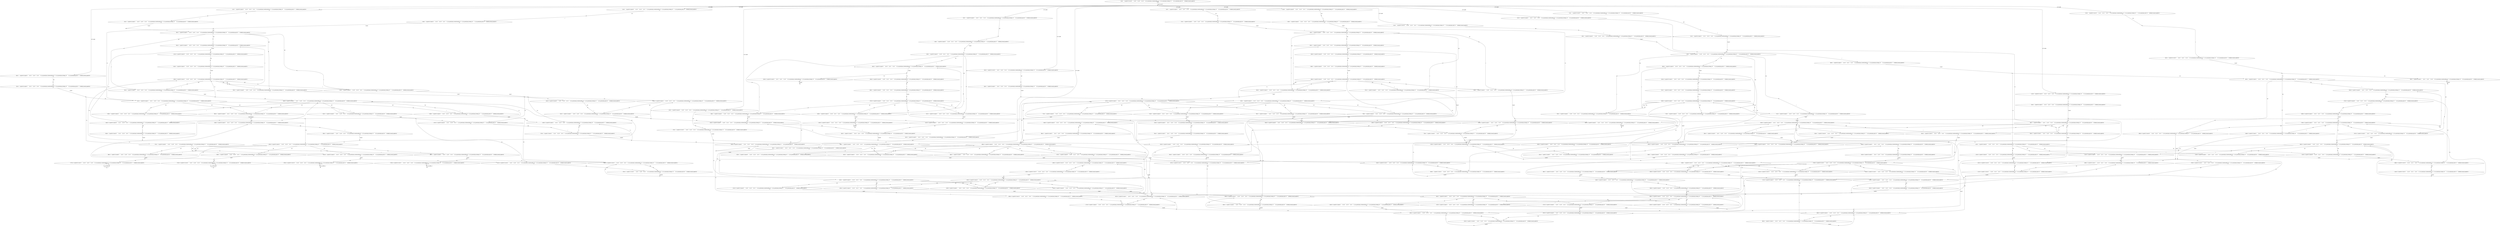 digraph model {
	0 [ label = "0[c=0	& pick=0	& mem=0	& x=0	& y=0	& o=0	& _loc_prism2jani_countermodule_=0	& _loc_prism2jani_strategy_=0	& _loc_prism2jani_grid_=0	& default_reward_model=0]
: {init}" ];
	1 [ label = "1[c=0	& pick=0	& mem=0	& x=0	& y=0	& o=1	& _loc_prism2jani_countermodule_=0	& _loc_prism2jani_strategy_=0	& _loc_prism2jani_grid_=0	& default_reward_model=0]
: {}" ];
	2 [ label = "2[c=0	& pick=0	& mem=0	& x=0	& y=1	& o=1	& _loc_prism2jani_countermodule_=0	& _loc_prism2jani_strategy_=0	& _loc_prism2jani_grid_=0	& default_reward_model=0]
: {}" ];
	3 [ label = "3[c=0	& pick=0	& mem=0	& x=0	& y=2	& o=1	& _loc_prism2jani_countermodule_=0	& _loc_prism2jani_strategy_=0	& _loc_prism2jani_grid_=0	& default_reward_model=0]
: {}" ];
	4 [ label = "4[c=0	& pick=0	& mem=0	& x=0	& y=3	& o=1	& _loc_prism2jani_countermodule_=0	& _loc_prism2jani_strategy_=0	& _loc_prism2jani_grid_=0	& default_reward_model=0]
: {}" ];
	5 [ label = "5[c=0	& pick=0	& mem=0	& x=1	& y=0	& o=1	& _loc_prism2jani_countermodule_=0	& _loc_prism2jani_strategy_=0	& _loc_prism2jani_grid_=0	& default_reward_model=0]
: {}" ];
	6 [ label = "6[c=0	& pick=0	& mem=0	& x=1	& y=2	& o=1	& _loc_prism2jani_countermodule_=0	& _loc_prism2jani_strategy_=0	& _loc_prism2jani_grid_=0	& default_reward_model=0]
: {}" ];
	7 [ label = "7[c=0	& pick=0	& mem=0	& x=1	& y=3	& o=1	& _loc_prism2jani_countermodule_=0	& _loc_prism2jani_strategy_=0	& _loc_prism2jani_grid_=0	& default_reward_model=0]
: {}" ];
	8 [ label = "8[c=0	& pick=0	& mem=0	& x=2	& y=0	& o=1	& _loc_prism2jani_countermodule_=0	& _loc_prism2jani_strategy_=0	& _loc_prism2jani_grid_=0	& default_reward_model=0]
: {}" ];
	9 [ label = "9[c=0	& pick=0	& mem=0	& x=2	& y=1	& o=1	& _loc_prism2jani_countermodule_=0	& _loc_prism2jani_strategy_=0	& _loc_prism2jani_grid_=0	& default_reward_model=0]
: {}" ];
	10 [ label = "10[c=0	& pick=0	& mem=0	& x=2	& y=2	& o=1	& _loc_prism2jani_countermodule_=0	& _loc_prism2jani_strategy_=0	& _loc_prism2jani_grid_=0	& default_reward_model=0]
: {}" ];
	11 [ label = "11[c=0	& pick=0	& mem=0	& x=2	& y=3	& o=1	& _loc_prism2jani_countermodule_=0	& _loc_prism2jani_strategy_=0	& _loc_prism2jani_grid_=0	& default_reward_model=0]
: {}" ];
	12 [ label = "12[c=0	& pick=0	& mem=0	& x=3	& y=1	& o=1	& _loc_prism2jani_countermodule_=0	& _loc_prism2jani_strategy_=0	& _loc_prism2jani_grid_=0	& default_reward_model=0]
: {}" ];
	13 [ label = "13[c=0	& pick=0	& mem=0	& x=3	& y=2	& o=1	& _loc_prism2jani_countermodule_=0	& _loc_prism2jani_strategy_=0	& _loc_prism2jani_grid_=0	& default_reward_model=0]
: {}" ];
	14 [ label = "14[c=0	& pick=0	& mem=0	& x=3	& y=3	& o=1	& _loc_prism2jani_countermodule_=0	& _loc_prism2jani_strategy_=0	& _loc_prism2jani_grid_=0	& default_reward_model=0]
: {}" ];
	15 [ label = "15[c=1	& pick=4	& mem=2	& x=0	& y=0	& o=1	& _loc_prism2jani_countermodule_=0	& _loc_prism2jani_strategy_=0	& _loc_prism2jani_grid_=0	& default_reward_model=0]
: {}" ];
	16 [ label = "16[c=1	& pick=4	& mem=2	& x=0	& y=1	& o=1	& _loc_prism2jani_countermodule_=0	& _loc_prism2jani_strategy_=0	& _loc_prism2jani_grid_=0	& default_reward_model=0]
: {}" ];
	17 [ label = "17[c=1	& pick=4	& mem=2	& x=0	& y=2	& o=1	& _loc_prism2jani_countermodule_=0	& _loc_prism2jani_strategy_=0	& _loc_prism2jani_grid_=0	& default_reward_model=0]
: {}" ];
	18 [ label = "18[c=1	& pick=4	& mem=2	& x=0	& y=3	& o=1	& _loc_prism2jani_countermodule_=0	& _loc_prism2jani_strategy_=0	& _loc_prism2jani_grid_=0	& default_reward_model=0]
: {}" ];
	19 [ label = "19[c=1	& pick=4	& mem=2	& x=1	& y=0	& o=1	& _loc_prism2jani_countermodule_=0	& _loc_prism2jani_strategy_=0	& _loc_prism2jani_grid_=0	& default_reward_model=0]
: {}" ];
	20 [ label = "20[c=1	& pick=4	& mem=2	& x=1	& y=2	& o=1	& _loc_prism2jani_countermodule_=0	& _loc_prism2jani_strategy_=0	& _loc_prism2jani_grid_=0	& default_reward_model=0]
: {}" ];
	21 [ label = "21[c=1	& pick=4	& mem=2	& x=1	& y=3	& o=1	& _loc_prism2jani_countermodule_=0	& _loc_prism2jani_strategy_=0	& _loc_prism2jani_grid_=0	& default_reward_model=0]
: {}" ];
	22 [ label = "22[c=1	& pick=4	& mem=2	& x=2	& y=0	& o=1	& _loc_prism2jani_countermodule_=0	& _loc_prism2jani_strategy_=0	& _loc_prism2jani_grid_=0	& default_reward_model=0]
: {}" ];
	23 [ label = "23[c=1	& pick=4	& mem=2	& x=2	& y=1	& o=1	& _loc_prism2jani_countermodule_=0	& _loc_prism2jani_strategy_=0	& _loc_prism2jani_grid_=0	& default_reward_model=0]
: {}" ];
	24 [ label = "24[c=1	& pick=4	& mem=2	& x=2	& y=2	& o=1	& _loc_prism2jani_countermodule_=0	& _loc_prism2jani_strategy_=0	& _loc_prism2jani_grid_=0	& default_reward_model=0]
: {}" ];
	25 [ label = "25[c=1	& pick=4	& mem=2	& x=2	& y=3	& o=1	& _loc_prism2jani_countermodule_=0	& _loc_prism2jani_strategy_=0	& _loc_prism2jani_grid_=0	& default_reward_model=0]
: {}" ];
	26 [ label = "26[c=1	& pick=4	& mem=2	& x=3	& y=1	& o=1	& _loc_prism2jani_countermodule_=0	& _loc_prism2jani_strategy_=0	& _loc_prism2jani_grid_=0	& default_reward_model=0]
: {}" ];
	27 [ label = "27[c=1	& pick=4	& mem=2	& x=3	& y=2	& o=1	& _loc_prism2jani_countermodule_=0	& _loc_prism2jani_strategy_=0	& _loc_prism2jani_grid_=0	& default_reward_model=0]
: {}" ];
	28 [ label = "28[c=1	& pick=4	& mem=2	& x=3	& y=3	& o=1	& _loc_prism2jani_countermodule_=0	& _loc_prism2jani_strategy_=0	& _loc_prism2jani_grid_=0	& default_reward_model=0]
: {}" ];
	29 [ label = "29[c=1	& pick=0	& mem=2	& x=0	& y=1	& o=1	& _loc_prism2jani_countermodule_=0	& _loc_prism2jani_strategy_=0	& _loc_prism2jani_grid_=0	& default_reward_model=0]
: {}" ];
	30 [ label = "30[c=1	& pick=0	& mem=2	& x=0	& y=0	& o=1	& _loc_prism2jani_countermodule_=0	& _loc_prism2jani_strategy_=0	& _loc_prism2jani_grid_=0	& default_reward_model=0]
: {}" ];
	31 [ label = "31[c=1	& pick=0	& mem=2	& x=1	& y=0	& o=1	& _loc_prism2jani_countermodule_=0	& _loc_prism2jani_strategy_=0	& _loc_prism2jani_grid_=0	& default_reward_model=0]
: {}" ];
	32 [ label = "32[c=1	& pick=0	& mem=2	& x=0	& y=2	& o=1	& _loc_prism2jani_countermodule_=0	& _loc_prism2jani_strategy_=0	& _loc_prism2jani_grid_=0	& default_reward_model=0]
: {}" ];
	33 [ label = "33[c=1	& pick=0	& mem=2	& x=1	& y=1	& o=3	& _loc_prism2jani_countermodule_=0	& _loc_prism2jani_strategy_=0	& _loc_prism2jani_grid_=0	& default_reward_model=0]
: {}" ];
	34 [ label = "34[c=1	& pick=0	& mem=2	& x=0	& y=3	& o=1	& _loc_prism2jani_countermodule_=0	& _loc_prism2jani_strategy_=0	& _loc_prism2jani_grid_=0	& default_reward_model=0]
: {}" ];
	35 [ label = "35[c=1	& pick=0	& mem=2	& x=1	& y=2	& o=1	& _loc_prism2jani_countermodule_=0	& _loc_prism2jani_strategy_=0	& _loc_prism2jani_grid_=0	& default_reward_model=0]
: {}" ];
	36 [ label = "36[c=1	& pick=0	& mem=2	& x=1	& y=3	& o=1	& _loc_prism2jani_countermodule_=0	& _loc_prism2jani_strategy_=0	& _loc_prism2jani_grid_=0	& default_reward_model=0]
: {}" ];
	37 [ label = "37[c=1	& pick=0	& mem=2	& x=2	& y=0	& o=1	& _loc_prism2jani_countermodule_=0	& _loc_prism2jani_strategy_=0	& _loc_prism2jani_grid_=0	& default_reward_model=0]
: {}" ];
	38 [ label = "38[c=1	& pick=0	& mem=2	& x=2	& y=2	& o=1	& _loc_prism2jani_countermodule_=0	& _loc_prism2jani_strategy_=0	& _loc_prism2jani_grid_=0	& default_reward_model=0]
: {}" ];
	39 [ label = "39[c=1	& pick=0	& mem=2	& x=2	& y=3	& o=1	& _loc_prism2jani_countermodule_=0	& _loc_prism2jani_strategy_=0	& _loc_prism2jani_grid_=0	& default_reward_model=0]
: {}" ];
	40 [ label = "40[c=1	& pick=0	& mem=2	& x=2	& y=1	& o=1	& _loc_prism2jani_countermodule_=0	& _loc_prism2jani_strategy_=0	& _loc_prism2jani_grid_=0	& default_reward_model=0]
: {}" ];
	41 [ label = "41[c=1	& pick=0	& mem=2	& x=3	& y=1	& o=1	& _loc_prism2jani_countermodule_=0	& _loc_prism2jani_strategy_=0	& _loc_prism2jani_grid_=0	& default_reward_model=0]
: {}" ];
	42 [ label = "42[c=1	& pick=0	& mem=2	& x=3	& y=2	& o=1	& _loc_prism2jani_countermodule_=0	& _loc_prism2jani_strategy_=0	& _loc_prism2jani_grid_=0	& default_reward_model=0]
: {}" ];
	43 [ label = "43[c=1	& pick=0	& mem=2	& x=3	& y=3	& o=1	& _loc_prism2jani_countermodule_=0	& _loc_prism2jani_strategy_=0	& _loc_prism2jani_grid_=0	& default_reward_model=0]
: {}" ];
	44 [ label = "44[c=2	& pick=2	& mem=0	& x=0	& y=1	& o=1	& _loc_prism2jani_countermodule_=0	& _loc_prism2jani_strategy_=0	& _loc_prism2jani_grid_=0	& default_reward_model=0]
: {}" ];
	45 [ label = "45[c=2	& pick=1	& mem=1	& x=0	& y=1	& o=1	& _loc_prism2jani_countermodule_=0	& _loc_prism2jani_strategy_=0	& _loc_prism2jani_grid_=0	& default_reward_model=0]
: {}" ];
	46 [ label = "46[c=2	& pick=2	& mem=1	& x=0	& y=1	& o=1	& _loc_prism2jani_countermodule_=0	& _loc_prism2jani_strategy_=0	& _loc_prism2jani_grid_=0	& default_reward_model=0]
: {}" ];
	47 [ label = "47[c=2	& pick=2	& mem=2	& x=0	& y=1	& o=1	& _loc_prism2jani_countermodule_=0	& _loc_prism2jani_strategy_=0	& _loc_prism2jani_grid_=0	& default_reward_model=0]
: {}" ];
	48 [ label = "48[c=2	& pick=4	& mem=2	& x=0	& y=1	& o=1	& _loc_prism2jani_countermodule_=0	& _loc_prism2jani_strategy_=0	& _loc_prism2jani_grid_=0	& default_reward_model=0]
: {}" ];
	49 [ label = "49[c=2	& pick=2	& mem=3	& x=0	& y=1	& o=1	& _loc_prism2jani_countermodule_=0	& _loc_prism2jani_strategy_=0	& _loc_prism2jani_grid_=0	& default_reward_model=0]
: {}" ];
	50 [ label = "50[c=2	& pick=2	& mem=0	& x=0	& y=0	& o=1	& _loc_prism2jani_countermodule_=0	& _loc_prism2jani_strategy_=0	& _loc_prism2jani_grid_=0	& default_reward_model=0]
: {}" ];
	51 [ label = "51[c=2	& pick=1	& mem=1	& x=0	& y=0	& o=1	& _loc_prism2jani_countermodule_=0	& _loc_prism2jani_strategy_=0	& _loc_prism2jani_grid_=0	& default_reward_model=0]
: {}" ];
	52 [ label = "52[c=2	& pick=2	& mem=1	& x=0	& y=0	& o=1	& _loc_prism2jani_countermodule_=0	& _loc_prism2jani_strategy_=0	& _loc_prism2jani_grid_=0	& default_reward_model=0]
: {}" ];
	53 [ label = "53[c=2	& pick=2	& mem=2	& x=0	& y=0	& o=1	& _loc_prism2jani_countermodule_=0	& _loc_prism2jani_strategy_=0	& _loc_prism2jani_grid_=0	& default_reward_model=0]
: {}" ];
	54 [ label = "54[c=2	& pick=4	& mem=2	& x=0	& y=0	& o=1	& _loc_prism2jani_countermodule_=0	& _loc_prism2jani_strategy_=0	& _loc_prism2jani_grid_=0	& default_reward_model=0]
: {}" ];
	55 [ label = "55[c=2	& pick=2	& mem=3	& x=0	& y=0	& o=1	& _loc_prism2jani_countermodule_=0	& _loc_prism2jani_strategy_=0	& _loc_prism2jani_grid_=0	& default_reward_model=0]
: {}" ];
	56 [ label = "56[c=2	& pick=2	& mem=0	& x=1	& y=0	& o=1	& _loc_prism2jani_countermodule_=0	& _loc_prism2jani_strategy_=0	& _loc_prism2jani_grid_=0	& default_reward_model=0]
: {}" ];
	57 [ label = "57[c=2	& pick=1	& mem=1	& x=1	& y=0	& o=1	& _loc_prism2jani_countermodule_=0	& _loc_prism2jani_strategy_=0	& _loc_prism2jani_grid_=0	& default_reward_model=0]
: {}" ];
	58 [ label = "58[c=2	& pick=2	& mem=1	& x=1	& y=0	& o=1	& _loc_prism2jani_countermodule_=0	& _loc_prism2jani_strategy_=0	& _loc_prism2jani_grid_=0	& default_reward_model=0]
: {}" ];
	59 [ label = "59[c=2	& pick=2	& mem=2	& x=1	& y=0	& o=1	& _loc_prism2jani_countermodule_=0	& _loc_prism2jani_strategy_=0	& _loc_prism2jani_grid_=0	& default_reward_model=0]
: {}" ];
	60 [ label = "60[c=2	& pick=4	& mem=2	& x=1	& y=0	& o=1	& _loc_prism2jani_countermodule_=0	& _loc_prism2jani_strategy_=0	& _loc_prism2jani_grid_=0	& default_reward_model=0]
: {}" ];
	61 [ label = "61[c=2	& pick=2	& mem=3	& x=1	& y=0	& o=1	& _loc_prism2jani_countermodule_=0	& _loc_prism2jani_strategy_=0	& _loc_prism2jani_grid_=0	& default_reward_model=0]
: {}" ];
	62 [ label = "62[c=2	& pick=2	& mem=0	& x=0	& y=2	& o=1	& _loc_prism2jani_countermodule_=0	& _loc_prism2jani_strategy_=0	& _loc_prism2jani_grid_=0	& default_reward_model=0]
: {}" ];
	63 [ label = "63[c=2	& pick=1	& mem=1	& x=0	& y=2	& o=1	& _loc_prism2jani_countermodule_=0	& _loc_prism2jani_strategy_=0	& _loc_prism2jani_grid_=0	& default_reward_model=0]
: {}" ];
	64 [ label = "64[c=2	& pick=2	& mem=1	& x=0	& y=2	& o=1	& _loc_prism2jani_countermodule_=0	& _loc_prism2jani_strategy_=0	& _loc_prism2jani_grid_=0	& default_reward_model=0]
: {}" ];
	65 [ label = "65[c=2	& pick=2	& mem=2	& x=0	& y=2	& o=1	& _loc_prism2jani_countermodule_=0	& _loc_prism2jani_strategy_=0	& _loc_prism2jani_grid_=0	& default_reward_model=0]
: {}" ];
	66 [ label = "66[c=2	& pick=4	& mem=2	& x=0	& y=2	& o=1	& _loc_prism2jani_countermodule_=0	& _loc_prism2jani_strategy_=0	& _loc_prism2jani_grid_=0	& default_reward_model=0]
: {}" ];
	67 [ label = "67[c=2	& pick=2	& mem=3	& x=0	& y=2	& o=1	& _loc_prism2jani_countermodule_=0	& _loc_prism2jani_strategy_=0	& _loc_prism2jani_grid_=0	& default_reward_model=0]
: {}" ];
	68 [ label = "68[c=2	& pick=2	& mem=0	& x=0	& y=3	& o=1	& _loc_prism2jani_countermodule_=0	& _loc_prism2jani_strategy_=0	& _loc_prism2jani_grid_=0	& default_reward_model=0]
: {}" ];
	69 [ label = "69[c=2	& pick=1	& mem=1	& x=0	& y=3	& o=1	& _loc_prism2jani_countermodule_=0	& _loc_prism2jani_strategy_=0	& _loc_prism2jani_grid_=0	& default_reward_model=0]
: {}" ];
	70 [ label = "70[c=2	& pick=2	& mem=1	& x=0	& y=3	& o=1	& _loc_prism2jani_countermodule_=0	& _loc_prism2jani_strategy_=0	& _loc_prism2jani_grid_=0	& default_reward_model=0]
: {}" ];
	71 [ label = "71[c=2	& pick=2	& mem=2	& x=0	& y=3	& o=1	& _loc_prism2jani_countermodule_=0	& _loc_prism2jani_strategy_=0	& _loc_prism2jani_grid_=0	& default_reward_model=0]
: {}" ];
	72 [ label = "72[c=2	& pick=4	& mem=2	& x=0	& y=3	& o=1	& _loc_prism2jani_countermodule_=0	& _loc_prism2jani_strategy_=0	& _loc_prism2jani_grid_=0	& default_reward_model=0]
: {}" ];
	73 [ label = "73[c=2	& pick=2	& mem=3	& x=0	& y=3	& o=1	& _loc_prism2jani_countermodule_=0	& _loc_prism2jani_strategy_=0	& _loc_prism2jani_grid_=0	& default_reward_model=0]
: {}" ];
	74 [ label = "74[c=2	& pick=2	& mem=0	& x=1	& y=2	& o=1	& _loc_prism2jani_countermodule_=0	& _loc_prism2jani_strategy_=0	& _loc_prism2jani_grid_=0	& default_reward_model=0]
: {}" ];
	75 [ label = "75[c=2	& pick=1	& mem=1	& x=1	& y=2	& o=1	& _loc_prism2jani_countermodule_=0	& _loc_prism2jani_strategy_=0	& _loc_prism2jani_grid_=0	& default_reward_model=0]
: {}" ];
	76 [ label = "76[c=2	& pick=2	& mem=1	& x=1	& y=2	& o=1	& _loc_prism2jani_countermodule_=0	& _loc_prism2jani_strategy_=0	& _loc_prism2jani_grid_=0	& default_reward_model=0]
: {}" ];
	77 [ label = "77[c=2	& pick=2	& mem=2	& x=1	& y=2	& o=1	& _loc_prism2jani_countermodule_=0	& _loc_prism2jani_strategy_=0	& _loc_prism2jani_grid_=0	& default_reward_model=0]
: {}" ];
	78 [ label = "78[c=2	& pick=4	& mem=2	& x=1	& y=2	& o=1	& _loc_prism2jani_countermodule_=0	& _loc_prism2jani_strategy_=0	& _loc_prism2jani_grid_=0	& default_reward_model=0]
: {}" ];
	79 [ label = "79[c=2	& pick=2	& mem=3	& x=1	& y=2	& o=1	& _loc_prism2jani_countermodule_=0	& _loc_prism2jani_strategy_=0	& _loc_prism2jani_grid_=0	& default_reward_model=0]
: {}" ];
	80 [ label = "80[c=2	& pick=2	& mem=0	& x=1	& y=3	& o=1	& _loc_prism2jani_countermodule_=0	& _loc_prism2jani_strategy_=0	& _loc_prism2jani_grid_=0	& default_reward_model=0]
: {}" ];
	81 [ label = "81[c=2	& pick=1	& mem=1	& x=1	& y=3	& o=1	& _loc_prism2jani_countermodule_=0	& _loc_prism2jani_strategy_=0	& _loc_prism2jani_grid_=0	& default_reward_model=0]
: {}" ];
	82 [ label = "82[c=2	& pick=2	& mem=1	& x=1	& y=3	& o=1	& _loc_prism2jani_countermodule_=0	& _loc_prism2jani_strategy_=0	& _loc_prism2jani_grid_=0	& default_reward_model=0]
: {}" ];
	83 [ label = "83[c=2	& pick=2	& mem=2	& x=1	& y=3	& o=1	& _loc_prism2jani_countermodule_=0	& _loc_prism2jani_strategy_=0	& _loc_prism2jani_grid_=0	& default_reward_model=0]
: {}" ];
	84 [ label = "84[c=2	& pick=4	& mem=2	& x=1	& y=3	& o=1	& _loc_prism2jani_countermodule_=0	& _loc_prism2jani_strategy_=0	& _loc_prism2jani_grid_=0	& default_reward_model=0]
: {}" ];
	85 [ label = "85[c=2	& pick=2	& mem=3	& x=1	& y=3	& o=1	& _loc_prism2jani_countermodule_=0	& _loc_prism2jani_strategy_=0	& _loc_prism2jani_grid_=0	& default_reward_model=0]
: {}" ];
	86 [ label = "86[c=2	& pick=2	& mem=0	& x=2	& y=0	& o=1	& _loc_prism2jani_countermodule_=0	& _loc_prism2jani_strategy_=0	& _loc_prism2jani_grid_=0	& default_reward_model=0]
: {}" ];
	87 [ label = "87[c=2	& pick=1	& mem=1	& x=2	& y=0	& o=1	& _loc_prism2jani_countermodule_=0	& _loc_prism2jani_strategy_=0	& _loc_prism2jani_grid_=0	& default_reward_model=0]
: {}" ];
	88 [ label = "88[c=2	& pick=2	& mem=1	& x=2	& y=0	& o=1	& _loc_prism2jani_countermodule_=0	& _loc_prism2jani_strategy_=0	& _loc_prism2jani_grid_=0	& default_reward_model=0]
: {}" ];
	89 [ label = "89[c=2	& pick=2	& mem=2	& x=2	& y=0	& o=1	& _loc_prism2jani_countermodule_=0	& _loc_prism2jani_strategy_=0	& _loc_prism2jani_grid_=0	& default_reward_model=0]
: {}" ];
	90 [ label = "90[c=2	& pick=4	& mem=2	& x=2	& y=0	& o=1	& _loc_prism2jani_countermodule_=0	& _loc_prism2jani_strategy_=0	& _loc_prism2jani_grid_=0	& default_reward_model=0]
: {}" ];
	91 [ label = "91[c=2	& pick=2	& mem=3	& x=2	& y=0	& o=1	& _loc_prism2jani_countermodule_=0	& _loc_prism2jani_strategy_=0	& _loc_prism2jani_grid_=0	& default_reward_model=0]
: {}" ];
	92 [ label = "92[c=2	& pick=2	& mem=0	& x=2	& y=2	& o=1	& _loc_prism2jani_countermodule_=0	& _loc_prism2jani_strategy_=0	& _loc_prism2jani_grid_=0	& default_reward_model=0]
: {}" ];
	93 [ label = "93[c=2	& pick=1	& mem=1	& x=2	& y=2	& o=1	& _loc_prism2jani_countermodule_=0	& _loc_prism2jani_strategy_=0	& _loc_prism2jani_grid_=0	& default_reward_model=0]
: {}" ];
	94 [ label = "94[c=2	& pick=2	& mem=1	& x=2	& y=2	& o=1	& _loc_prism2jani_countermodule_=0	& _loc_prism2jani_strategy_=0	& _loc_prism2jani_grid_=0	& default_reward_model=0]
: {}" ];
	95 [ label = "95[c=2	& pick=2	& mem=2	& x=2	& y=2	& o=1	& _loc_prism2jani_countermodule_=0	& _loc_prism2jani_strategy_=0	& _loc_prism2jani_grid_=0	& default_reward_model=0]
: {}" ];
	96 [ label = "96[c=2	& pick=4	& mem=2	& x=2	& y=2	& o=1	& _loc_prism2jani_countermodule_=0	& _loc_prism2jani_strategy_=0	& _loc_prism2jani_grid_=0	& default_reward_model=0]
: {}" ];
	97 [ label = "97[c=2	& pick=2	& mem=3	& x=2	& y=2	& o=1	& _loc_prism2jani_countermodule_=0	& _loc_prism2jani_strategy_=0	& _loc_prism2jani_grid_=0	& default_reward_model=0]
: {}" ];
	98 [ label = "98[c=2	& pick=2	& mem=0	& x=2	& y=3	& o=1	& _loc_prism2jani_countermodule_=0	& _loc_prism2jani_strategy_=0	& _loc_prism2jani_grid_=0	& default_reward_model=0]
: {}" ];
	99 [ label = "99[c=2	& pick=1	& mem=1	& x=2	& y=3	& o=1	& _loc_prism2jani_countermodule_=0	& _loc_prism2jani_strategy_=0	& _loc_prism2jani_grid_=0	& default_reward_model=0]
: {}" ];
	100 [ label = "100[c=2	& pick=2	& mem=1	& x=2	& y=3	& o=1	& _loc_prism2jani_countermodule_=0	& _loc_prism2jani_strategy_=0	& _loc_prism2jani_grid_=0	& default_reward_model=0]
: {}" ];
	101 [ label = "101[c=2	& pick=2	& mem=2	& x=2	& y=3	& o=1	& _loc_prism2jani_countermodule_=0	& _loc_prism2jani_strategy_=0	& _loc_prism2jani_grid_=0	& default_reward_model=0]
: {}" ];
	102 [ label = "102[c=2	& pick=4	& mem=2	& x=2	& y=3	& o=1	& _loc_prism2jani_countermodule_=0	& _loc_prism2jani_strategy_=0	& _loc_prism2jani_grid_=0	& default_reward_model=0]
: {}" ];
	103 [ label = "103[c=2	& pick=2	& mem=3	& x=2	& y=3	& o=1	& _loc_prism2jani_countermodule_=0	& _loc_prism2jani_strategy_=0	& _loc_prism2jani_grid_=0	& default_reward_model=0]
: {}" ];
	104 [ label = "104[c=2	& pick=2	& mem=0	& x=2	& y=1	& o=1	& _loc_prism2jani_countermodule_=0	& _loc_prism2jani_strategy_=0	& _loc_prism2jani_grid_=0	& default_reward_model=0]
: {}" ];
	105 [ label = "105[c=2	& pick=1	& mem=1	& x=2	& y=1	& o=1	& _loc_prism2jani_countermodule_=0	& _loc_prism2jani_strategy_=0	& _loc_prism2jani_grid_=0	& default_reward_model=0]
: {}" ];
	106 [ label = "106[c=2	& pick=2	& mem=1	& x=2	& y=1	& o=1	& _loc_prism2jani_countermodule_=0	& _loc_prism2jani_strategy_=0	& _loc_prism2jani_grid_=0	& default_reward_model=0]
: {}" ];
	107 [ label = "107[c=2	& pick=2	& mem=2	& x=2	& y=1	& o=1	& _loc_prism2jani_countermodule_=0	& _loc_prism2jani_strategy_=0	& _loc_prism2jani_grid_=0	& default_reward_model=0]
: {}" ];
	108 [ label = "108[c=2	& pick=4	& mem=2	& x=2	& y=1	& o=1	& _loc_prism2jani_countermodule_=0	& _loc_prism2jani_strategy_=0	& _loc_prism2jani_grid_=0	& default_reward_model=0]
: {}" ];
	109 [ label = "109[c=2	& pick=2	& mem=3	& x=2	& y=1	& o=1	& _loc_prism2jani_countermodule_=0	& _loc_prism2jani_strategy_=0	& _loc_prism2jani_grid_=0	& default_reward_model=0]
: {}" ];
	110 [ label = "110[c=2	& pick=2	& mem=0	& x=3	& y=1	& o=1	& _loc_prism2jani_countermodule_=0	& _loc_prism2jani_strategy_=0	& _loc_prism2jani_grid_=0	& default_reward_model=0]
: {}" ];
	111 [ label = "111[c=2	& pick=1	& mem=1	& x=3	& y=1	& o=1	& _loc_prism2jani_countermodule_=0	& _loc_prism2jani_strategy_=0	& _loc_prism2jani_grid_=0	& default_reward_model=0]
: {}" ];
	112 [ label = "112[c=2	& pick=2	& mem=1	& x=3	& y=1	& o=1	& _loc_prism2jani_countermodule_=0	& _loc_prism2jani_strategy_=0	& _loc_prism2jani_grid_=0	& default_reward_model=0]
: {}" ];
	113 [ label = "113[c=2	& pick=2	& mem=2	& x=3	& y=1	& o=1	& _loc_prism2jani_countermodule_=0	& _loc_prism2jani_strategy_=0	& _loc_prism2jani_grid_=0	& default_reward_model=0]
: {}" ];
	114 [ label = "114[c=2	& pick=4	& mem=2	& x=3	& y=1	& o=1	& _loc_prism2jani_countermodule_=0	& _loc_prism2jani_strategy_=0	& _loc_prism2jani_grid_=0	& default_reward_model=0]
: {}" ];
	115 [ label = "115[c=2	& pick=2	& mem=3	& x=3	& y=1	& o=1	& _loc_prism2jani_countermodule_=0	& _loc_prism2jani_strategy_=0	& _loc_prism2jani_grid_=0	& default_reward_model=0]
: {}" ];
	116 [ label = "116[c=2	& pick=2	& mem=0	& x=3	& y=2	& o=1	& _loc_prism2jani_countermodule_=0	& _loc_prism2jani_strategy_=0	& _loc_prism2jani_grid_=0	& default_reward_model=0]
: {}" ];
	117 [ label = "117[c=2	& pick=1	& mem=1	& x=3	& y=2	& o=1	& _loc_prism2jani_countermodule_=0	& _loc_prism2jani_strategy_=0	& _loc_prism2jani_grid_=0	& default_reward_model=0]
: {}" ];
	118 [ label = "118[c=2	& pick=2	& mem=1	& x=3	& y=2	& o=1	& _loc_prism2jani_countermodule_=0	& _loc_prism2jani_strategy_=0	& _loc_prism2jani_grid_=0	& default_reward_model=0]
: {}" ];
	119 [ label = "119[c=2	& pick=2	& mem=2	& x=3	& y=2	& o=1	& _loc_prism2jani_countermodule_=0	& _loc_prism2jani_strategy_=0	& _loc_prism2jani_grid_=0	& default_reward_model=0]
: {}" ];
	120 [ label = "120[c=2	& pick=4	& mem=2	& x=3	& y=2	& o=1	& _loc_prism2jani_countermodule_=0	& _loc_prism2jani_strategy_=0	& _loc_prism2jani_grid_=0	& default_reward_model=0]
: {}" ];
	121 [ label = "121[c=2	& pick=2	& mem=3	& x=3	& y=2	& o=1	& _loc_prism2jani_countermodule_=0	& _loc_prism2jani_strategy_=0	& _loc_prism2jani_grid_=0	& default_reward_model=0]
: {}" ];
	122 [ label = "122[c=2	& pick=2	& mem=0	& x=3	& y=3	& o=1	& _loc_prism2jani_countermodule_=0	& _loc_prism2jani_strategy_=0	& _loc_prism2jani_grid_=0	& default_reward_model=0]
: {}" ];
	123 [ label = "123[c=2	& pick=1	& mem=1	& x=3	& y=3	& o=1	& _loc_prism2jani_countermodule_=0	& _loc_prism2jani_strategy_=0	& _loc_prism2jani_grid_=0	& default_reward_model=0]
: {}" ];
	124 [ label = "124[c=2	& pick=2	& mem=1	& x=3	& y=3	& o=1	& _loc_prism2jani_countermodule_=0	& _loc_prism2jani_strategy_=0	& _loc_prism2jani_grid_=0	& default_reward_model=0]
: {}" ];
	125 [ label = "125[c=2	& pick=2	& mem=2	& x=3	& y=3	& o=1	& _loc_prism2jani_countermodule_=0	& _loc_prism2jani_strategy_=0	& _loc_prism2jani_grid_=0	& default_reward_model=0]
: {}" ];
	126 [ label = "126[c=2	& pick=4	& mem=2	& x=3	& y=3	& o=1	& _loc_prism2jani_countermodule_=0	& _loc_prism2jani_strategy_=0	& _loc_prism2jani_grid_=0	& default_reward_model=0]
: {}" ];
	127 [ label = "127[c=2	& pick=2	& mem=3	& x=3	& y=3	& o=1	& _loc_prism2jani_countermodule_=0	& _loc_prism2jani_strategy_=0	& _loc_prism2jani_grid_=0	& default_reward_model=0]
: {}" ];
	128 [ label = "128[c=2	& pick=0	& mem=0	& x=0	& y=2	& o=1	& _loc_prism2jani_countermodule_=0	& _loc_prism2jani_strategy_=0	& _loc_prism2jani_grid_=0	& default_reward_model=0]
: {}" ];
	129 [ label = "129[c=2	& pick=0	& mem=0	& x=0	& y=1	& o=1	& _loc_prism2jani_countermodule_=0	& _loc_prism2jani_strategy_=0	& _loc_prism2jani_grid_=0	& default_reward_model=0]
: {}" ];
	130 [ label = "130[c=2	& pick=0	& mem=0	& x=1	& y=1	& o=3	& _loc_prism2jani_countermodule_=0	& _loc_prism2jani_strategy_=0	& _loc_prism2jani_grid_=0	& default_reward_model=0]
: {}" ];
	131 [ label = "131[c=2	& pick=0	& mem=0	& x=0	& y=0	& o=1	& _loc_prism2jani_countermodule_=0	& _loc_prism2jani_strategy_=0	& _loc_prism2jani_grid_=0	& default_reward_model=0]
: {}" ];
	132 [ label = "132[c=2	& pick=0	& mem=1	& x=0	& y=2	& o=1	& _loc_prism2jani_countermodule_=0	& _loc_prism2jani_strategy_=0	& _loc_prism2jani_grid_=0	& default_reward_model=0]
: {}" ];
	133 [ label = "133[c=2	& pick=0	& mem=1	& x=0	& y=1	& o=1	& _loc_prism2jani_countermodule_=0	& _loc_prism2jani_strategy_=0	& _loc_prism2jani_grid_=0	& default_reward_model=0]
: {}" ];
	134 [ label = "134[c=2	& pick=0	& mem=1	& x=1	& y=1	& o=3	& _loc_prism2jani_countermodule_=0	& _loc_prism2jani_strategy_=0	& _loc_prism2jani_grid_=0	& default_reward_model=0]
: {}" ];
	135 [ label = "135[c=2	& pick=0	& mem=1	& x=0	& y=0	& o=1	& _loc_prism2jani_countermodule_=0	& _loc_prism2jani_strategy_=0	& _loc_prism2jani_grid_=0	& default_reward_model=0]
: {}" ];
	136 [ label = "136[c=2	& pick=0	& mem=2	& x=0	& y=2	& o=1	& _loc_prism2jani_countermodule_=0	& _loc_prism2jani_strategy_=0	& _loc_prism2jani_grid_=0	& default_reward_model=0]
: {}" ];
	137 [ label = "137[c=2	& pick=0	& mem=2	& x=0	& y=1	& o=1	& _loc_prism2jani_countermodule_=0	& _loc_prism2jani_strategy_=0	& _loc_prism2jani_grid_=0	& default_reward_model=0]
: {}" ];
	138 [ label = "138[c=2	& pick=0	& mem=2	& x=1	& y=1	& o=3	& _loc_prism2jani_countermodule_=0	& _loc_prism2jani_strategy_=0	& _loc_prism2jani_grid_=0	& default_reward_model=0]
: {}" ];
	139 [ label = "139[c=2	& pick=0	& mem=2	& x=0	& y=0	& o=1	& _loc_prism2jani_countermodule_=0	& _loc_prism2jani_strategy_=0	& _loc_prism2jani_grid_=0	& default_reward_model=0]
: {}" ];
	140 [ label = "140[c=2	& pick=0	& mem=3	& x=0	& y=2	& o=1	& _loc_prism2jani_countermodule_=0	& _loc_prism2jani_strategy_=0	& _loc_prism2jani_grid_=0	& default_reward_model=0]
: {}" ];
	141 [ label = "141[c=2	& pick=0	& mem=3	& x=0	& y=1	& o=1	& _loc_prism2jani_countermodule_=0	& _loc_prism2jani_strategy_=0	& _loc_prism2jani_grid_=0	& default_reward_model=0]
: {}" ];
	142 [ label = "142[c=2	& pick=0	& mem=3	& x=1	& y=1	& o=3	& _loc_prism2jani_countermodule_=0	& _loc_prism2jani_strategy_=0	& _loc_prism2jani_grid_=0	& default_reward_model=0]
: {}" ];
	143 [ label = "143[c=2	& pick=0	& mem=3	& x=0	& y=0	& o=1	& _loc_prism2jani_countermodule_=0	& _loc_prism2jani_strategy_=0	& _loc_prism2jani_grid_=0	& default_reward_model=0]
: {}" ];
	144 [ label = "144[c=2	& pick=0	& mem=0	& x=1	& y=0	& o=1	& _loc_prism2jani_countermodule_=0	& _loc_prism2jani_strategy_=0	& _loc_prism2jani_grid_=0	& default_reward_model=0]
: {}" ];
	145 [ label = "145[c=2	& pick=0	& mem=1	& x=1	& y=0	& o=1	& _loc_prism2jani_countermodule_=0	& _loc_prism2jani_strategy_=0	& _loc_prism2jani_grid_=0	& default_reward_model=0]
: {}" ];
	146 [ label = "146[c=2	& pick=0	& mem=2	& x=1	& y=0	& o=1	& _loc_prism2jani_countermodule_=0	& _loc_prism2jani_strategy_=0	& _loc_prism2jani_grid_=0	& default_reward_model=0]
: {}" ];
	147 [ label = "147[c=2	& pick=0	& mem=3	& x=1	& y=0	& o=1	& _loc_prism2jani_countermodule_=0	& _loc_prism2jani_strategy_=0	& _loc_prism2jani_grid_=0	& default_reward_model=0]
: {}" ];
	148 [ label = "148[c=2	& pick=0	& mem=0	& x=2	& y=0	& o=1	& _loc_prism2jani_countermodule_=0	& _loc_prism2jani_strategy_=0	& _loc_prism2jani_grid_=0	& default_reward_model=0]
: {}" ];
	149 [ label = "149[c=2	& pick=0	& mem=1	& x=2	& y=0	& o=1	& _loc_prism2jani_countermodule_=0	& _loc_prism2jani_strategy_=0	& _loc_prism2jani_grid_=0	& default_reward_model=0]
: {}" ];
	150 [ label = "150[c=2	& pick=0	& mem=2	& x=2	& y=0	& o=1	& _loc_prism2jani_countermodule_=0	& _loc_prism2jani_strategy_=0	& _loc_prism2jani_grid_=0	& default_reward_model=0]
: {}" ];
	151 [ label = "151[c=2	& pick=0	& mem=3	& x=2	& y=0	& o=1	& _loc_prism2jani_countermodule_=0	& _loc_prism2jani_strategy_=0	& _loc_prism2jani_grid_=0	& default_reward_model=0]
: {}" ];
	152 [ label = "152[c=2	& pick=0	& mem=0	& x=0	& y=3	& o=1	& _loc_prism2jani_countermodule_=0	& _loc_prism2jani_strategy_=0	& _loc_prism2jani_grid_=0	& default_reward_model=0]
: {}" ];
	153 [ label = "153[c=2	& pick=0	& mem=0	& x=1	& y=2	& o=1	& _loc_prism2jani_countermodule_=0	& _loc_prism2jani_strategy_=0	& _loc_prism2jani_grid_=0	& default_reward_model=0]
: {}" ];
	154 [ label = "154[c=2	& pick=0	& mem=1	& x=0	& y=3	& o=1	& _loc_prism2jani_countermodule_=0	& _loc_prism2jani_strategy_=0	& _loc_prism2jani_grid_=0	& default_reward_model=0]
: {}" ];
	155 [ label = "155[c=2	& pick=0	& mem=1	& x=1	& y=2	& o=1	& _loc_prism2jani_countermodule_=0	& _loc_prism2jani_strategy_=0	& _loc_prism2jani_grid_=0	& default_reward_model=0]
: {}" ];
	156 [ label = "156[c=2	& pick=0	& mem=2	& x=0	& y=3	& o=1	& _loc_prism2jani_countermodule_=0	& _loc_prism2jani_strategy_=0	& _loc_prism2jani_grid_=0	& default_reward_model=0]
: {}" ];
	157 [ label = "157[c=2	& pick=0	& mem=2	& x=1	& y=2	& o=1	& _loc_prism2jani_countermodule_=0	& _loc_prism2jani_strategy_=0	& _loc_prism2jani_grid_=0	& default_reward_model=0]
: {}" ];
	158 [ label = "158[c=2	& pick=0	& mem=3	& x=0	& y=3	& o=1	& _loc_prism2jani_countermodule_=0	& _loc_prism2jani_strategy_=0	& _loc_prism2jani_grid_=0	& default_reward_model=0]
: {}" ];
	159 [ label = "159[c=2	& pick=0	& mem=3	& x=1	& y=2	& o=1	& _loc_prism2jani_countermodule_=0	& _loc_prism2jani_strategy_=0	& _loc_prism2jani_grid_=0	& default_reward_model=0]
: {}" ];
	160 [ label = "160[c=2	& pick=0	& mem=0	& x=1	& y=3	& o=1	& _loc_prism2jani_countermodule_=0	& _loc_prism2jani_strategy_=0	& _loc_prism2jani_grid_=0	& default_reward_model=0]
: {}" ];
	161 [ label = "161[c=2	& pick=0	& mem=1	& x=1	& y=3	& o=1	& _loc_prism2jani_countermodule_=0	& _loc_prism2jani_strategy_=0	& _loc_prism2jani_grid_=0	& default_reward_model=0]
: {}" ];
	162 [ label = "162[c=2	& pick=0	& mem=2	& x=1	& y=3	& o=1	& _loc_prism2jani_countermodule_=0	& _loc_prism2jani_strategy_=0	& _loc_prism2jani_grid_=0	& default_reward_model=0]
: {}" ];
	163 [ label = "163[c=2	& pick=0	& mem=3	& x=1	& y=3	& o=1	& _loc_prism2jani_countermodule_=0	& _loc_prism2jani_strategy_=0	& _loc_prism2jani_grid_=0	& default_reward_model=0]
: {}" ];
	164 [ label = "164[c=2	& pick=0	& mem=0	& x=2	& y=2	& o=1	& _loc_prism2jani_countermodule_=0	& _loc_prism2jani_strategy_=0	& _loc_prism2jani_grid_=0	& default_reward_model=0]
: {}" ];
	165 [ label = "165[c=2	& pick=0	& mem=1	& x=2	& y=2	& o=1	& _loc_prism2jani_countermodule_=0	& _loc_prism2jani_strategy_=0	& _loc_prism2jani_grid_=0	& default_reward_model=0]
: {}" ];
	166 [ label = "166[c=2	& pick=0	& mem=2	& x=2	& y=2	& o=1	& _loc_prism2jani_countermodule_=0	& _loc_prism2jani_strategy_=0	& _loc_prism2jani_grid_=0	& default_reward_model=0]
: {}" ];
	167 [ label = "167[c=2	& pick=0	& mem=3	& x=2	& y=2	& o=1	& _loc_prism2jani_countermodule_=0	& _loc_prism2jani_strategy_=0	& _loc_prism2jani_grid_=0	& default_reward_model=0]
: {}" ];
	168 [ label = "168[c=2	& pick=0	& mem=0	& x=2	& y=3	& o=1	& _loc_prism2jani_countermodule_=0	& _loc_prism2jani_strategy_=0	& _loc_prism2jani_grid_=0	& default_reward_model=0]
: {}" ];
	169 [ label = "169[c=2	& pick=0	& mem=1	& x=2	& y=3	& o=1	& _loc_prism2jani_countermodule_=0	& _loc_prism2jani_strategy_=0	& _loc_prism2jani_grid_=0	& default_reward_model=0]
: {}" ];
	170 [ label = "170[c=2	& pick=0	& mem=2	& x=2	& y=3	& o=1	& _loc_prism2jani_countermodule_=0	& _loc_prism2jani_strategy_=0	& _loc_prism2jani_grid_=0	& default_reward_model=0]
: {}" ];
	171 [ label = "171[c=2	& pick=0	& mem=3	& x=2	& y=3	& o=1	& _loc_prism2jani_countermodule_=0	& _loc_prism2jani_strategy_=0	& _loc_prism2jani_grid_=0	& default_reward_model=0]
: {}" ];
	172 [ label = "172[c=2	& pick=0	& mem=0	& x=2	& y=1	& o=1	& _loc_prism2jani_countermodule_=0	& _loc_prism2jani_strategy_=0	& _loc_prism2jani_grid_=0	& default_reward_model=0]
: {}" ];
	173 [ label = "173[c=2	& pick=0	& mem=0	& x=3	& y=0	& o=2	& _loc_prism2jani_countermodule_=0	& _loc_prism2jani_strategy_=0	& _loc_prism2jani_grid_=0	& default_reward_model=0]
: {(o = 2)}" ];
	174 [ label = "174[c=2	& pick=0	& mem=1	& x=2	& y=1	& o=1	& _loc_prism2jani_countermodule_=0	& _loc_prism2jani_strategy_=0	& _loc_prism2jani_grid_=0	& default_reward_model=0]
: {}" ];
	175 [ label = "175[c=2	& pick=0	& mem=1	& x=3	& y=0	& o=2	& _loc_prism2jani_countermodule_=0	& _loc_prism2jani_strategy_=0	& _loc_prism2jani_grid_=0	& default_reward_model=0]
: {(o = 2)}" ];
	176 [ label = "176[c=2	& pick=0	& mem=2	& x=2	& y=1	& o=1	& _loc_prism2jani_countermodule_=0	& _loc_prism2jani_strategy_=0	& _loc_prism2jani_grid_=0	& default_reward_model=0]
: {}" ];
	177 [ label = "177[c=2	& pick=0	& mem=2	& x=3	& y=0	& o=2	& _loc_prism2jani_countermodule_=0	& _loc_prism2jani_strategy_=0	& _loc_prism2jani_grid_=0	& default_reward_model=0]
: {(o = 2)}" ];
	178 [ label = "178[c=2	& pick=0	& mem=3	& x=2	& y=1	& o=1	& _loc_prism2jani_countermodule_=0	& _loc_prism2jani_strategy_=0	& _loc_prism2jani_grid_=0	& default_reward_model=0]
: {}" ];
	179 [ label = "179[c=2	& pick=0	& mem=3	& x=3	& y=0	& o=2	& _loc_prism2jani_countermodule_=0	& _loc_prism2jani_strategy_=0	& _loc_prism2jani_grid_=0	& default_reward_model=0]
: {(o = 2)}" ];
	180 [ label = "180[c=2	& pick=0	& mem=0	& x=3	& y=2	& o=1	& _loc_prism2jani_countermodule_=0	& _loc_prism2jani_strategy_=0	& _loc_prism2jani_grid_=0	& default_reward_model=0]
: {}" ];
	181 [ label = "181[c=2	& pick=0	& mem=1	& x=3	& y=2	& o=1	& _loc_prism2jani_countermodule_=0	& _loc_prism2jani_strategy_=0	& _loc_prism2jani_grid_=0	& default_reward_model=0]
: {}" ];
	182 [ label = "182[c=2	& pick=0	& mem=2	& x=3	& y=2	& o=1	& _loc_prism2jani_countermodule_=0	& _loc_prism2jani_strategy_=0	& _loc_prism2jani_grid_=0	& default_reward_model=0]
: {}" ];
	183 [ label = "183[c=2	& pick=0	& mem=3	& x=3	& y=2	& o=1	& _loc_prism2jani_countermodule_=0	& _loc_prism2jani_strategy_=0	& _loc_prism2jani_grid_=0	& default_reward_model=0]
: {}" ];
	184 [ label = "184[c=2	& pick=0	& mem=0	& x=3	& y=3	& o=1	& _loc_prism2jani_countermodule_=0	& _loc_prism2jani_strategy_=0	& _loc_prism2jani_grid_=0	& default_reward_model=0]
: {}" ];
	185 [ label = "185[c=2	& pick=0	& mem=1	& x=3	& y=3	& o=1	& _loc_prism2jani_countermodule_=0	& _loc_prism2jani_strategy_=0	& _loc_prism2jani_grid_=0	& default_reward_model=0]
: {}" ];
	186 [ label = "186[c=2	& pick=0	& mem=2	& x=3	& y=3	& o=1	& _loc_prism2jani_countermodule_=0	& _loc_prism2jani_strategy_=0	& _loc_prism2jani_grid_=0	& default_reward_model=0]
: {}" ];
	187 [ label = "187[c=2	& pick=0	& mem=3	& x=3	& y=3	& o=1	& _loc_prism2jani_countermodule_=0	& _loc_prism2jani_strategy_=0	& _loc_prism2jani_grid_=0	& default_reward_model=0]
: {}" ];
	188 [ label = "188[c=2	& pick=0	& mem=0	& x=3	& y=1	& o=1	& _loc_prism2jani_countermodule_=0	& _loc_prism2jani_strategy_=0	& _loc_prism2jani_grid_=0	& default_reward_model=0]
: {}" ];
	189 [ label = "189[c=2	& pick=0	& mem=1	& x=3	& y=1	& o=1	& _loc_prism2jani_countermodule_=0	& _loc_prism2jani_strategy_=0	& _loc_prism2jani_grid_=0	& default_reward_model=0]
: {}" ];
	190 [ label = "190[c=2	& pick=0	& mem=2	& x=3	& y=1	& o=1	& _loc_prism2jani_countermodule_=0	& _loc_prism2jani_strategy_=0	& _loc_prism2jani_grid_=0	& default_reward_model=0]
: {}" ];
	191 [ label = "191[c=2	& pick=0	& mem=3	& x=3	& y=1	& o=1	& _loc_prism2jani_countermodule_=0	& _loc_prism2jani_strategy_=0	& _loc_prism2jani_grid_=0	& default_reward_model=0]
: {}" ];
	"0c0" [shape = "point"];
	0 -> "0c0" [ label = "{grid_cmd_9}"]
;
	"0c0" -> 1 [ label= "0.0714286" ];
	"0c0" -> 2 [ label= "0.0714286" ];
	"0c0" -> 3 [ label= "0.0714286" ];
	"0c0" -> 4 [ label= "0.0714286" ];
	"0c0" -> 5 [ label= "0.0714286" ];
	"0c0" -> 6 [ label= "0.0714286" ];
	"0c0" -> 7 [ label= "0.0714286" ];
	"0c0" -> 8 [ label= "0.0714286" ];
	"0c0" -> 9 [ label= "0.0714286" ];
	"0c0" -> 10 [ label= "0.0714286" ];
	"0c0" -> 11 [ label= "0.0714286" ];
	"0c0" -> 12 [ label= "0.0714286" ];
	"0c0" -> 13 [ label= "0.0714286" ];
	"0c0" -> 14 [ label= "0.0714286" ];
	"1c0" [shape = "point"];
	1 -> "1c0" [ label = "{p}"]
;
	"1c0" -> 15 [ label= "1" ];
	"2c0" [shape = "point"];
	2 -> "2c0" [ label = "{p}"]
;
	"2c0" -> 16 [ label= "1" ];
	"3c0" [shape = "point"];
	3 -> "3c0" [ label = "{p}"]
;
	"3c0" -> 17 [ label= "1" ];
	"4c0" [shape = "point"];
	4 -> "4c0" [ label = "{p}"]
;
	"4c0" -> 18 [ label= "1" ];
	"5c0" [shape = "point"];
	5 -> "5c0" [ label = "{p}"]
;
	"5c0" -> 19 [ label= "1" ];
	"6c0" [shape = "point"];
	6 -> "6c0" [ label = "{p}"]
;
	"6c0" -> 20 [ label= "1" ];
	"7c0" [shape = "point"];
	7 -> "7c0" [ label = "{p}"]
;
	"7c0" -> 21 [ label= "1" ];
	"8c0" [shape = "point"];
	8 -> "8c0" [ label = "{p}"]
;
	"8c0" -> 22 [ label= "1" ];
	"9c0" [shape = "point"];
	9 -> "9c0" [ label = "{p}"]
;
	"9c0" -> 23 [ label= "1" ];
	"10c0" [shape = "point"];
	10 -> "10c0" [ label = "{p}"]
;
	"10c0" -> 24 [ label= "1" ];
	"11c0" [shape = "point"];
	11 -> "11c0" [ label = "{p}"]
;
	"11c0" -> 25 [ label= "1" ];
	"12c0" [shape = "point"];
	12 -> "12c0" [ label = "{p}"]
;
	"12c0" -> 26 [ label= "1" ];
	"13c0" [shape = "point"];
	13 -> "13c0" [ label = "{p}"]
;
	"13c0" -> 27 [ label= "1" ];
	"14c0" [shape = "point"];
	14 -> "14c0" [ label = "{p}"]
;
	"14c0" -> 28 [ label= "1" ];
	"15c0" [shape = "point"];
	15 -> "15c0" [ label = "{west}"]
;
	"15c0" -> 30 [ label= "1" ];
	"16c0" [shape = "point"];
	16 -> "16c0" [ label = "{west}"]
;
	"16c0" -> 29 [ label= "1" ];
	"17c0" [shape = "point"];
	17 -> "17c0" [ label = "{west}"]
;
	"17c0" -> 32 [ label= "1" ];
	"18c0" [shape = "point"];
	18 -> "18c0" [ label = "{west}"]
;
	"18c0" -> 34 [ label= "1" ];
	"19c0" [shape = "point"];
	19 -> "19c0" [ label = "{west}"]
;
	"19c0" -> 30 [ label= "0.9" ];
	"19c0" -> 31 [ label= "0.1" ];
	"20c0" [shape = "point"];
	20 -> "20c0" [ label = "{west}"]
;
	"20c0" -> 32 [ label= "0.9" ];
	"20c0" -> 35 [ label= "0.1" ];
	"21c0" [shape = "point"];
	21 -> "21c0" [ label = "{west}"]
;
	"21c0" -> 34 [ label= "0.9" ];
	"21c0" -> 36 [ label= "0.1" ];
	"22c0" [shape = "point"];
	22 -> "22c0" [ label = "{west}"]
;
	"22c0" -> 31 [ label= "0.9" ];
	"22c0" -> 37 [ label= "0.1" ];
	"23c0" [shape = "point"];
	23 -> "23c0" [ label = "{west}"]
;
	"23c0" -> 33 [ label= "0.9" ];
	"23c0" -> 40 [ label= "0.1" ];
	"24c0" [shape = "point"];
	24 -> "24c0" [ label = "{west}"]
;
	"24c0" -> 35 [ label= "0.9" ];
	"24c0" -> 38 [ label= "0.1" ];
	"25c0" [shape = "point"];
	25 -> "25c0" [ label = "{west}"]
;
	"25c0" -> 36 [ label= "0.9" ];
	"25c0" -> 39 [ label= "0.1" ];
	"26c0" [shape = "point"];
	26 -> "26c0" [ label = "{west}"]
;
	"26c0" -> 40 [ label= "0.9" ];
	"26c0" -> 41 [ label= "0.1" ];
	"27c0" [shape = "point"];
	27 -> "27c0" [ label = "{west}"]
;
	"27c0" -> 38 [ label= "0.9" ];
	"27c0" -> 42 [ label= "0.1" ];
	"28c0" [shape = "point"];
	28 -> "28c0" [ label = "{west}"]
;
	"28c0" -> 39 [ label= "0.9" ];
	"28c0" -> 43 [ label= "0.1" ];
	"29c0" [shape = "point"];
	29 -> "29c0" [ label = "{p}"]
;
	"29c0" -> 44 [ label= "1" ];
	"29c1" [shape = "point"];
	29 -> "29c1" [ label = "{p}"]
;
	"29c1" -> 46 [ label= "1" ];
	"29c2" [shape = "point"];
	29 -> "29c2" [ label = "{p}"]
;
	"29c2" -> 47 [ label= "1" ];
	"29c3" [shape = "point"];
	29 -> "29c3" [ label = "{p}"]
;
	"29c3" -> 49 [ label= "1" ];
	"30c0" [shape = "point"];
	30 -> "30c0" [ label = "{p}"]
;
	"30c0" -> 50 [ label= "1" ];
	"30c1" [shape = "point"];
	30 -> "30c1" [ label = "{p}"]
;
	"30c1" -> 52 [ label= "1" ];
	"30c2" [shape = "point"];
	30 -> "30c2" [ label = "{p}"]
;
	"30c2" -> 53 [ label= "1" ];
	"30c3" [shape = "point"];
	30 -> "30c3" [ label = "{p}"]
;
	"30c3" -> 55 [ label= "1" ];
	"31c0" [shape = "point"];
	31 -> "31c0" [ label = "{p}"]
;
	"31c0" -> 56 [ label= "1" ];
	"31c1" [shape = "point"];
	31 -> "31c1" [ label = "{p}"]
;
	"31c1" -> 58 [ label= "1" ];
	"31c2" [shape = "point"];
	31 -> "31c2" [ label = "{p}"]
;
	"31c2" -> 59 [ label= "1" ];
	"31c3" [shape = "point"];
	31 -> "31c3" [ label = "{p}"]
;
	"31c3" -> 61 [ label= "1" ];
	"32c0" [shape = "point"];
	32 -> "32c0" [ label = "{p}"]
;
	"32c0" -> 62 [ label= "1" ];
	"32c1" [shape = "point"];
	32 -> "32c1" [ label = "{p}"]
;
	"32c1" -> 64 [ label= "1" ];
	"32c2" [shape = "point"];
	32 -> "32c2" [ label = "{p}"]
;
	"32c2" -> 65 [ label= "1" ];
	"32c3" [shape = "point"];
	32 -> "32c3" [ label = "{p}"]
;
	"32c3" -> 67 [ label= "1" ];
	"33c0" [shape = "point"];
	33 -> "33c0" [ label = "{bad}"]
;
	"33c0" -> 33 [ label= "1" ];
	"34c0" [shape = "point"];
	34 -> "34c0" [ label = "{p}"]
;
	"34c0" -> 68 [ label= "1" ];
	"34c1" [shape = "point"];
	34 -> "34c1" [ label = "{p}"]
;
	"34c1" -> 70 [ label= "1" ];
	"34c2" [shape = "point"];
	34 -> "34c2" [ label = "{p}"]
;
	"34c2" -> 71 [ label= "1" ];
	"34c3" [shape = "point"];
	34 -> "34c3" [ label = "{p}"]
;
	"34c3" -> 73 [ label= "1" ];
	"35c0" [shape = "point"];
	35 -> "35c0" [ label = "{p}"]
;
	"35c0" -> 74 [ label= "1" ];
	"35c1" [shape = "point"];
	35 -> "35c1" [ label = "{p}"]
;
	"35c1" -> 76 [ label= "1" ];
	"35c2" [shape = "point"];
	35 -> "35c2" [ label = "{p}"]
;
	"35c2" -> 77 [ label= "1" ];
	"35c3" [shape = "point"];
	35 -> "35c3" [ label = "{p}"]
;
	"35c3" -> 79 [ label= "1" ];
	"36c0" [shape = "point"];
	36 -> "36c0" [ label = "{p}"]
;
	"36c0" -> 80 [ label= "1" ];
	"36c1" [shape = "point"];
	36 -> "36c1" [ label = "{p}"]
;
	"36c1" -> 82 [ label= "1" ];
	"36c2" [shape = "point"];
	36 -> "36c2" [ label = "{p}"]
;
	"36c2" -> 83 [ label= "1" ];
	"36c3" [shape = "point"];
	36 -> "36c3" [ label = "{p}"]
;
	"36c3" -> 85 [ label= "1" ];
	"37c0" [shape = "point"];
	37 -> "37c0" [ label = "{p}"]
;
	"37c0" -> 86 [ label= "1" ];
	"37c1" [shape = "point"];
	37 -> "37c1" [ label = "{p}"]
;
	"37c1" -> 88 [ label= "1" ];
	"37c2" [shape = "point"];
	37 -> "37c2" [ label = "{p}"]
;
	"37c2" -> 89 [ label= "1" ];
	"37c3" [shape = "point"];
	37 -> "37c3" [ label = "{p}"]
;
	"37c3" -> 91 [ label= "1" ];
	"38c0" [shape = "point"];
	38 -> "38c0" [ label = "{p}"]
;
	"38c0" -> 92 [ label= "1" ];
	"38c1" [shape = "point"];
	38 -> "38c1" [ label = "{p}"]
;
	"38c1" -> 94 [ label= "1" ];
	"38c2" [shape = "point"];
	38 -> "38c2" [ label = "{p}"]
;
	"38c2" -> 95 [ label= "1" ];
	"38c3" [shape = "point"];
	38 -> "38c3" [ label = "{p}"]
;
	"38c3" -> 97 [ label= "1" ];
	"39c0" [shape = "point"];
	39 -> "39c0" [ label = "{p}"]
;
	"39c0" -> 98 [ label= "1" ];
	"39c1" [shape = "point"];
	39 -> "39c1" [ label = "{p}"]
;
	"39c1" -> 100 [ label= "1" ];
	"39c2" [shape = "point"];
	39 -> "39c2" [ label = "{p}"]
;
	"39c2" -> 101 [ label= "1" ];
	"39c3" [shape = "point"];
	39 -> "39c3" [ label = "{p}"]
;
	"39c3" -> 103 [ label= "1" ];
	"40c0" [shape = "point"];
	40 -> "40c0" [ label = "{p}"]
;
	"40c0" -> 104 [ label= "1" ];
	"40c1" [shape = "point"];
	40 -> "40c1" [ label = "{p}"]
;
	"40c1" -> 106 [ label= "1" ];
	"40c2" [shape = "point"];
	40 -> "40c2" [ label = "{p}"]
;
	"40c2" -> 107 [ label= "1" ];
	"40c3" [shape = "point"];
	40 -> "40c3" [ label = "{p}"]
;
	"40c3" -> 109 [ label= "1" ];
	"41c0" [shape = "point"];
	41 -> "41c0" [ label = "{p}"]
;
	"41c0" -> 110 [ label= "1" ];
	"41c1" [shape = "point"];
	41 -> "41c1" [ label = "{p}"]
;
	"41c1" -> 112 [ label= "1" ];
	"41c2" [shape = "point"];
	41 -> "41c2" [ label = "{p}"]
;
	"41c2" -> 113 [ label= "1" ];
	"41c3" [shape = "point"];
	41 -> "41c3" [ label = "{p}"]
;
	"41c3" -> 115 [ label= "1" ];
	"42c0" [shape = "point"];
	42 -> "42c0" [ label = "{p}"]
;
	"42c0" -> 116 [ label= "1" ];
	"42c1" [shape = "point"];
	42 -> "42c1" [ label = "{p}"]
;
	"42c1" -> 118 [ label= "1" ];
	"42c2" [shape = "point"];
	42 -> "42c2" [ label = "{p}"]
;
	"42c2" -> 119 [ label= "1" ];
	"42c3" [shape = "point"];
	42 -> "42c3" [ label = "{p}"]
;
	"42c3" -> 121 [ label= "1" ];
	"43c0" [shape = "point"];
	43 -> "43c0" [ label = "{p}"]
;
	"43c0" -> 122 [ label= "1" ];
	"43c1" [shape = "point"];
	43 -> "43c1" [ label = "{p}"]
;
	"43c1" -> 124 [ label= "1" ];
	"43c2" [shape = "point"];
	43 -> "43c2" [ label = "{p}"]
;
	"43c2" -> 125 [ label= "1" ];
	"43c3" [shape = "point"];
	43 -> "43c3" [ label = "{p}"]
;
	"43c3" -> 127 [ label= "1" ];
	"44c0" [shape = "point"];
	44 -> "44c0" [ label = "{east}"]
;
	"44c0" -> 129 [ label= "0.1" ];
	"44c0" -> 130 [ label= "0.9" ];
	"45c0" [shape = "point"];
	45 -> "45c0" [ label = "{north}"]
;
	"45c0" -> 132 [ label= "0.9" ];
	"45c0" -> 133 [ label= "0.1" ];
	"46c0" [shape = "point"];
	46 -> "46c0" [ label = "{east}"]
;
	"46c0" -> 133 [ label= "0.1" ];
	"46c0" -> 134 [ label= "0.9" ];
	"47c0" [shape = "point"];
	47 -> "47c0" [ label = "{east}"]
;
	"47c0" -> 137 [ label= "0.1" ];
	"47c0" -> 138 [ label= "0.9" ];
	"48c0" [shape = "point"];
	48 -> "48c0" [ label = "{west}"]
;
	"48c0" -> 137 [ label= "1" ];
	"49c0" [shape = "point"];
	49 -> "49c0" [ label = "{east}"]
;
	"49c0" -> 141 [ label= "0.1" ];
	"49c0" -> 142 [ label= "0.9" ];
	"50c0" [shape = "point"];
	50 -> "50c0" [ label = "{east}"]
;
	"50c0" -> 131 [ label= "0.1" ];
	"50c0" -> 144 [ label= "0.9" ];
	"51c0" [shape = "point"];
	51 -> "51c0" [ label = "{north}"]
;
	"51c0" -> 133 [ label= "0.9" ];
	"51c0" -> 135 [ label= "0.1" ];
	"52c0" [shape = "point"];
	52 -> "52c0" [ label = "{east}"]
;
	"52c0" -> 135 [ label= "0.1" ];
	"52c0" -> 145 [ label= "0.9" ];
	"53c0" [shape = "point"];
	53 -> "53c0" [ label = "{east}"]
;
	"53c0" -> 139 [ label= "0.1" ];
	"53c0" -> 146 [ label= "0.9" ];
	"54c0" [shape = "point"];
	54 -> "54c0" [ label = "{west}"]
;
	"54c0" -> 139 [ label= "1" ];
	"55c0" [shape = "point"];
	55 -> "55c0" [ label = "{east}"]
;
	"55c0" -> 143 [ label= "0.1" ];
	"55c0" -> 147 [ label= "0.9" ];
	"56c0" [shape = "point"];
	56 -> "56c0" [ label = "{east}"]
;
	"56c0" -> 144 [ label= "0.1" ];
	"56c0" -> 148 [ label= "0.9" ];
	"57c0" [shape = "point"];
	57 -> "57c0" [ label = "{north}"]
;
	"57c0" -> 134 [ label= "0.9" ];
	"57c0" -> 145 [ label= "0.1" ];
	"58c0" [shape = "point"];
	58 -> "58c0" [ label = "{east}"]
;
	"58c0" -> 145 [ label= "0.1" ];
	"58c0" -> 149 [ label= "0.9" ];
	"59c0" [shape = "point"];
	59 -> "59c0" [ label = "{east}"]
;
	"59c0" -> 146 [ label= "0.1" ];
	"59c0" -> 150 [ label= "0.9" ];
	"60c0" [shape = "point"];
	60 -> "60c0" [ label = "{west}"]
;
	"60c0" -> 139 [ label= "0.9" ];
	"60c0" -> 146 [ label= "0.1" ];
	"61c0" [shape = "point"];
	61 -> "61c0" [ label = "{east}"]
;
	"61c0" -> 147 [ label= "0.1" ];
	"61c0" -> 151 [ label= "0.9" ];
	"62c0" [shape = "point"];
	62 -> "62c0" [ label = "{east}"]
;
	"62c0" -> 128 [ label= "0.1" ];
	"62c0" -> 153 [ label= "0.9" ];
	"63c0" [shape = "point"];
	63 -> "63c0" [ label = "{north}"]
;
	"63c0" -> 132 [ label= "0.1" ];
	"63c0" -> 154 [ label= "0.9" ];
	"64c0" [shape = "point"];
	64 -> "64c0" [ label = "{east}"]
;
	"64c0" -> 132 [ label= "0.1" ];
	"64c0" -> 155 [ label= "0.9" ];
	"65c0" [shape = "point"];
	65 -> "65c0" [ label = "{east}"]
;
	"65c0" -> 136 [ label= "0.1" ];
	"65c0" -> 157 [ label= "0.9" ];
	"66c0" [shape = "point"];
	66 -> "66c0" [ label = "{west}"]
;
	"66c0" -> 136 [ label= "1" ];
	"67c0" [shape = "point"];
	67 -> "67c0" [ label = "{east}"]
;
	"67c0" -> 140 [ label= "0.1" ];
	"67c0" -> 159 [ label= "0.9" ];
	"68c0" [shape = "point"];
	68 -> "68c0" [ label = "{east}"]
;
	"68c0" -> 152 [ label= "0.1" ];
	"68c0" -> 160 [ label= "0.9" ];
	"69c0" [shape = "point"];
	69 -> "69c0" [ label = "{north}"]
;
	"69c0" -> 154 [ label= "1" ];
	"70c0" [shape = "point"];
	70 -> "70c0" [ label = "{east}"]
;
	"70c0" -> 154 [ label= "0.1" ];
	"70c0" -> 161 [ label= "0.9" ];
	"71c0" [shape = "point"];
	71 -> "71c0" [ label = "{east}"]
;
	"71c0" -> 156 [ label= "0.1" ];
	"71c0" -> 162 [ label= "0.9" ];
	"72c0" [shape = "point"];
	72 -> "72c0" [ label = "{west}"]
;
	"72c0" -> 156 [ label= "1" ];
	"73c0" [shape = "point"];
	73 -> "73c0" [ label = "{east}"]
;
	"73c0" -> 158 [ label= "0.1" ];
	"73c0" -> 163 [ label= "0.9" ];
	"74c0" [shape = "point"];
	74 -> "74c0" [ label = "{east}"]
;
	"74c0" -> 153 [ label= "0.1" ];
	"74c0" -> 164 [ label= "0.9" ];
	"75c0" [shape = "point"];
	75 -> "75c0" [ label = "{north}"]
;
	"75c0" -> 155 [ label= "0.1" ];
	"75c0" -> 161 [ label= "0.9" ];
	"76c0" [shape = "point"];
	76 -> "76c0" [ label = "{east}"]
;
	"76c0" -> 155 [ label= "0.1" ];
	"76c0" -> 165 [ label= "0.9" ];
	"77c0" [shape = "point"];
	77 -> "77c0" [ label = "{east}"]
;
	"77c0" -> 157 [ label= "0.1" ];
	"77c0" -> 166 [ label= "0.9" ];
	"78c0" [shape = "point"];
	78 -> "78c0" [ label = "{west}"]
;
	"78c0" -> 136 [ label= "0.9" ];
	"78c0" -> 157 [ label= "0.1" ];
	"79c0" [shape = "point"];
	79 -> "79c0" [ label = "{east}"]
;
	"79c0" -> 159 [ label= "0.1" ];
	"79c0" -> 167 [ label= "0.9" ];
	"80c0" [shape = "point"];
	80 -> "80c0" [ label = "{east}"]
;
	"80c0" -> 160 [ label= "0.1" ];
	"80c0" -> 168 [ label= "0.9" ];
	"81c0" [shape = "point"];
	81 -> "81c0" [ label = "{north}"]
;
	"81c0" -> 161 [ label= "1" ];
	"82c0" [shape = "point"];
	82 -> "82c0" [ label = "{east}"]
;
	"82c0" -> 161 [ label= "0.1" ];
	"82c0" -> 169 [ label= "0.9" ];
	"83c0" [shape = "point"];
	83 -> "83c0" [ label = "{east}"]
;
	"83c0" -> 162 [ label= "0.1" ];
	"83c0" -> 170 [ label= "0.9" ];
	"84c0" [shape = "point"];
	84 -> "84c0" [ label = "{west}"]
;
	"84c0" -> 156 [ label= "0.9" ];
	"84c0" -> 162 [ label= "0.1" ];
	"85c0" [shape = "point"];
	85 -> "85c0" [ label = "{east}"]
;
	"85c0" -> 163 [ label= "0.1" ];
	"85c0" -> 171 [ label= "0.9" ];
	"86c0" [shape = "point"];
	86 -> "86c0" [ label = "{east}"]
;
	"86c0" -> 148 [ label= "0.1" ];
	"86c0" -> 173 [ label= "0.9" ];
	"87c0" [shape = "point"];
	87 -> "87c0" [ label = "{north}"]
;
	"87c0" -> 149 [ label= "0.1" ];
	"87c0" -> 174 [ label= "0.9" ];
	"88c0" [shape = "point"];
	88 -> "88c0" [ label = "{east}"]
;
	"88c0" -> 149 [ label= "0.1" ];
	"88c0" -> 175 [ label= "0.9" ];
	"89c0" [shape = "point"];
	89 -> "89c0" [ label = "{east}"]
;
	"89c0" -> 150 [ label= "0.1" ];
	"89c0" -> 177 [ label= "0.9" ];
	"90c0" [shape = "point"];
	90 -> "90c0" [ label = "{west}"]
;
	"90c0" -> 146 [ label= "0.9" ];
	"90c0" -> 150 [ label= "0.1" ];
	"91c0" [shape = "point"];
	91 -> "91c0" [ label = "{east}"]
;
	"91c0" -> 151 [ label= "0.1" ];
	"91c0" -> 179 [ label= "0.9" ];
	"92c0" [shape = "point"];
	92 -> "92c0" [ label = "{east}"]
;
	"92c0" -> 164 [ label= "0.1" ];
	"92c0" -> 180 [ label= "0.9" ];
	"93c0" [shape = "point"];
	93 -> "93c0" [ label = "{north}"]
;
	"93c0" -> 165 [ label= "0.1" ];
	"93c0" -> 169 [ label= "0.9" ];
	"94c0" [shape = "point"];
	94 -> "94c0" [ label = "{east}"]
;
	"94c0" -> 165 [ label= "0.1" ];
	"94c0" -> 181 [ label= "0.9" ];
	"95c0" [shape = "point"];
	95 -> "95c0" [ label = "{east}"]
;
	"95c0" -> 166 [ label= "0.1" ];
	"95c0" -> 182 [ label= "0.9" ];
	"96c0" [shape = "point"];
	96 -> "96c0" [ label = "{west}"]
;
	"96c0" -> 157 [ label= "0.9" ];
	"96c0" -> 166 [ label= "0.1" ];
	"97c0" [shape = "point"];
	97 -> "97c0" [ label = "{east}"]
;
	"97c0" -> 167 [ label= "0.1" ];
	"97c0" -> 183 [ label= "0.9" ];
	"98c0" [shape = "point"];
	98 -> "98c0" [ label = "{east}"]
;
	"98c0" -> 168 [ label= "0.1" ];
	"98c0" -> 184 [ label= "0.9" ];
	"99c0" [shape = "point"];
	99 -> "99c0" [ label = "{north}"]
;
	"99c0" -> 169 [ label= "1" ];
	"100c0" [shape = "point"];
	100 -> "100c0" [ label = "{east}"]
;
	"100c0" -> 169 [ label= "0.1" ];
	"100c0" -> 185 [ label= "0.9" ];
	"101c0" [shape = "point"];
	101 -> "101c0" [ label = "{east}"]
;
	"101c0" -> 170 [ label= "0.1" ];
	"101c0" -> 186 [ label= "0.9" ];
	"102c0" [shape = "point"];
	102 -> "102c0" [ label = "{west}"]
;
	"102c0" -> 162 [ label= "0.9" ];
	"102c0" -> 170 [ label= "0.1" ];
	"103c0" [shape = "point"];
	103 -> "103c0" [ label = "{east}"]
;
	"103c0" -> 171 [ label= "0.1" ];
	"103c0" -> 187 [ label= "0.9" ];
	"104c0" [shape = "point"];
	104 -> "104c0" [ label = "{east}"]
;
	"104c0" -> 172 [ label= "0.1" ];
	"104c0" -> 188 [ label= "0.9" ];
	"105c0" [shape = "point"];
	105 -> "105c0" [ label = "{north}"]
;
	"105c0" -> 165 [ label= "0.9" ];
	"105c0" -> 174 [ label= "0.1" ];
	"106c0" [shape = "point"];
	106 -> "106c0" [ label = "{east}"]
;
	"106c0" -> 174 [ label= "0.1" ];
	"106c0" -> 189 [ label= "0.9" ];
	"107c0" [shape = "point"];
	107 -> "107c0" [ label = "{east}"]
;
	"107c0" -> 176 [ label= "0.1" ];
	"107c0" -> 190 [ label= "0.9" ];
	"108c0" [shape = "point"];
	108 -> "108c0" [ label = "{west}"]
;
	"108c0" -> 138 [ label= "0.9" ];
	"108c0" -> 176 [ label= "0.1" ];
	"109c0" [shape = "point"];
	109 -> "109c0" [ label = "{east}"]
;
	"109c0" -> 178 [ label= "0.1" ];
	"109c0" -> 191 [ label= "0.9" ];
	"110c0" [shape = "point"];
	110 -> "110c0" [ label = "{east}"]
;
	"110c0" -> 188 [ label= "1" ];
	"111c0" [shape = "point"];
	111 -> "111c0" [ label = "{north}"]
;
	"111c0" -> 181 [ label= "0.9" ];
	"111c0" -> 189 [ label= "0.1" ];
	"112c0" [shape = "point"];
	112 -> "112c0" [ label = "{east}"]
;
	"112c0" -> 189 [ label= "1" ];
	"113c0" [shape = "point"];
	113 -> "113c0" [ label = "{east}"]
;
	"113c0" -> 190 [ label= "1" ];
	"114c0" [shape = "point"];
	114 -> "114c0" [ label = "{west}"]
;
	"114c0" -> 176 [ label= "0.9" ];
	"114c0" -> 190 [ label= "0.1" ];
	"115c0" [shape = "point"];
	115 -> "115c0" [ label = "{east}"]
;
	"115c0" -> 191 [ label= "1" ];
	"116c0" [shape = "point"];
	116 -> "116c0" [ label = "{east}"]
;
	"116c0" -> 180 [ label= "1" ];
	"117c0" [shape = "point"];
	117 -> "117c0" [ label = "{north}"]
;
	"117c0" -> 181 [ label= "0.1" ];
	"117c0" -> 185 [ label= "0.9" ];
	"118c0" [shape = "point"];
	118 -> "118c0" [ label = "{east}"]
;
	"118c0" -> 181 [ label= "1" ];
	"119c0" [shape = "point"];
	119 -> "119c0" [ label = "{east}"]
;
	"119c0" -> 182 [ label= "1" ];
	"120c0" [shape = "point"];
	120 -> "120c0" [ label = "{west}"]
;
	"120c0" -> 166 [ label= "0.9" ];
	"120c0" -> 182 [ label= "0.1" ];
	"121c0" [shape = "point"];
	121 -> "121c0" [ label = "{east}"]
;
	"121c0" -> 183 [ label= "1" ];
	"122c0" [shape = "point"];
	122 -> "122c0" [ label = "{east}"]
;
	"122c0" -> 184 [ label= "1" ];
	"123c0" [shape = "point"];
	123 -> "123c0" [ label = "{north}"]
;
	"123c0" -> 185 [ label= "1" ];
	"124c0" [shape = "point"];
	124 -> "124c0" [ label = "{east}"]
;
	"124c0" -> 185 [ label= "1" ];
	"125c0" [shape = "point"];
	125 -> "125c0" [ label = "{east}"]
;
	"125c0" -> 186 [ label= "1" ];
	"126c0" [shape = "point"];
	126 -> "126c0" [ label = "{west}"]
;
	"126c0" -> 170 [ label= "0.9" ];
	"126c0" -> 186 [ label= "0.1" ];
	"127c0" [shape = "point"];
	127 -> "127c0" [ label = "{east}"]
;
	"127c0" -> 187 [ label= "1" ];
	"128c0" [shape = "point"];
	128 -> "128c0" [ label = "{p}"]
;
	"128c0" -> 66 [ label= "1" ];
	"129c0" [shape = "point"];
	129 -> "129c0" [ label = "{p}"]
;
	"129c0" -> 48 [ label= "1" ];
	"130c0" [shape = "point"];
	130 -> "130c0" [ label = "{bad}"]
;
	"130c0" -> 130 [ label= "1" ];
	"131c0" [shape = "point"];
	131 -> "131c0" [ label = "{p}"]
;
	"131c0" -> 54 [ label= "1" ];
	"132c0" [shape = "point"];
	132 -> "132c0" [ label = "{p}"]
;
	"132c0" -> 63 [ label= "1" ];
	"133c0" [shape = "point"];
	133 -> "133c0" [ label = "{p}"]
;
	"133c0" -> 45 [ label= "1" ];
	"134c0" [shape = "point"];
	134 -> "134c0" [ label = "{bad}"]
;
	"134c0" -> 134 [ label= "1" ];
	"135c0" [shape = "point"];
	135 -> "135c0" [ label = "{p}"]
;
	"135c0" -> 51 [ label= "1" ];
	"136c0" [shape = "point"];
	136 -> "136c0" [ label = "{p}"]
;
	"136c0" -> 62 [ label= "1" ];
	"136c1" [shape = "point"];
	136 -> "136c1" [ label = "{p}"]
;
	"136c1" -> 64 [ label= "1" ];
	"136c2" [shape = "point"];
	136 -> "136c2" [ label = "{p}"]
;
	"136c2" -> 65 [ label= "1" ];
	"136c3" [shape = "point"];
	136 -> "136c3" [ label = "{p}"]
;
	"136c3" -> 67 [ label= "1" ];
	"137c0" [shape = "point"];
	137 -> "137c0" [ label = "{p}"]
;
	"137c0" -> 44 [ label= "1" ];
	"137c1" [shape = "point"];
	137 -> "137c1" [ label = "{p}"]
;
	"137c1" -> 46 [ label= "1" ];
	"137c2" [shape = "point"];
	137 -> "137c2" [ label = "{p}"]
;
	"137c2" -> 47 [ label= "1" ];
	"137c3" [shape = "point"];
	137 -> "137c3" [ label = "{p}"]
;
	"137c3" -> 49 [ label= "1" ];
	"138c0" [shape = "point"];
	138 -> "138c0" [ label = "{bad}"]
;
	"138c0" -> 138 [ label= "1" ];
	"139c0" [shape = "point"];
	139 -> "139c0" [ label = "{p}"]
;
	"139c0" -> 50 [ label= "1" ];
	"139c1" [shape = "point"];
	139 -> "139c1" [ label = "{p}"]
;
	"139c1" -> 52 [ label= "1" ];
	"139c2" [shape = "point"];
	139 -> "139c2" [ label = "{p}"]
;
	"139c2" -> 53 [ label= "1" ];
	"139c3" [shape = "point"];
	139 -> "139c3" [ label = "{p}"]
;
	"139c3" -> 55 [ label= "1" ];
	"140c0" [shape = "point"];
	140 -> "140c0" [ label = "{p}"]
;
	"140c0" -> 63 [ label= "1" ];
	"141c0" [shape = "point"];
	141 -> "141c0" [ label = "{p}"]
;
	"141c0" -> 45 [ label= "1" ];
	"142c0" [shape = "point"];
	142 -> "142c0" [ label = "{bad}"]
;
	"142c0" -> 142 [ label= "1" ];
	"143c0" [shape = "point"];
	143 -> "143c0" [ label = "{p}"]
;
	"143c0" -> 51 [ label= "1" ];
	"144c0" [shape = "point"];
	144 -> "144c0" [ label = "{p}"]
;
	"144c0" -> 60 [ label= "1" ];
	"145c0" [shape = "point"];
	145 -> "145c0" [ label = "{p}"]
;
	"145c0" -> 57 [ label= "1" ];
	"146c0" [shape = "point"];
	146 -> "146c0" [ label = "{p}"]
;
	"146c0" -> 56 [ label= "1" ];
	"146c1" [shape = "point"];
	146 -> "146c1" [ label = "{p}"]
;
	"146c1" -> 58 [ label= "1" ];
	"146c2" [shape = "point"];
	146 -> "146c2" [ label = "{p}"]
;
	"146c2" -> 59 [ label= "1" ];
	"146c3" [shape = "point"];
	146 -> "146c3" [ label = "{p}"]
;
	"146c3" -> 61 [ label= "1" ];
	"147c0" [shape = "point"];
	147 -> "147c0" [ label = "{p}"]
;
	"147c0" -> 57 [ label= "1" ];
	"148c0" [shape = "point"];
	148 -> "148c0" [ label = "{p}"]
;
	"148c0" -> 90 [ label= "1" ];
	"149c0" [shape = "point"];
	149 -> "149c0" [ label = "{p}"]
;
	"149c0" -> 87 [ label= "1" ];
	"150c0" [shape = "point"];
	150 -> "150c0" [ label = "{p}"]
;
	"150c0" -> 86 [ label= "1" ];
	"150c1" [shape = "point"];
	150 -> "150c1" [ label = "{p}"]
;
	"150c1" -> 88 [ label= "1" ];
	"150c2" [shape = "point"];
	150 -> "150c2" [ label = "{p}"]
;
	"150c2" -> 89 [ label= "1" ];
	"150c3" [shape = "point"];
	150 -> "150c3" [ label = "{p}"]
;
	"150c3" -> 91 [ label= "1" ];
	"151c0" [shape = "point"];
	151 -> "151c0" [ label = "{p}"]
;
	"151c0" -> 87 [ label= "1" ];
	"152c0" [shape = "point"];
	152 -> "152c0" [ label = "{p}"]
;
	"152c0" -> 72 [ label= "1" ];
	"153c0" [shape = "point"];
	153 -> "153c0" [ label = "{p}"]
;
	"153c0" -> 78 [ label= "1" ];
	"154c0" [shape = "point"];
	154 -> "154c0" [ label = "{p}"]
;
	"154c0" -> 69 [ label= "1" ];
	"155c0" [shape = "point"];
	155 -> "155c0" [ label = "{p}"]
;
	"155c0" -> 75 [ label= "1" ];
	"156c0" [shape = "point"];
	156 -> "156c0" [ label = "{p}"]
;
	"156c0" -> 68 [ label= "1" ];
	"156c1" [shape = "point"];
	156 -> "156c1" [ label = "{p}"]
;
	"156c1" -> 70 [ label= "1" ];
	"156c2" [shape = "point"];
	156 -> "156c2" [ label = "{p}"]
;
	"156c2" -> 71 [ label= "1" ];
	"156c3" [shape = "point"];
	156 -> "156c3" [ label = "{p}"]
;
	"156c3" -> 73 [ label= "1" ];
	"157c0" [shape = "point"];
	157 -> "157c0" [ label = "{p}"]
;
	"157c0" -> 74 [ label= "1" ];
	"157c1" [shape = "point"];
	157 -> "157c1" [ label = "{p}"]
;
	"157c1" -> 76 [ label= "1" ];
	"157c2" [shape = "point"];
	157 -> "157c2" [ label = "{p}"]
;
	"157c2" -> 77 [ label= "1" ];
	"157c3" [shape = "point"];
	157 -> "157c3" [ label = "{p}"]
;
	"157c3" -> 79 [ label= "1" ];
	"158c0" [shape = "point"];
	158 -> "158c0" [ label = "{p}"]
;
	"158c0" -> 69 [ label= "1" ];
	"159c0" [shape = "point"];
	159 -> "159c0" [ label = "{p}"]
;
	"159c0" -> 75 [ label= "1" ];
	"160c0" [shape = "point"];
	160 -> "160c0" [ label = "{p}"]
;
	"160c0" -> 84 [ label= "1" ];
	"161c0" [shape = "point"];
	161 -> "161c0" [ label = "{p}"]
;
	"161c0" -> 81 [ label= "1" ];
	"162c0" [shape = "point"];
	162 -> "162c0" [ label = "{p}"]
;
	"162c0" -> 80 [ label= "1" ];
	"162c1" [shape = "point"];
	162 -> "162c1" [ label = "{p}"]
;
	"162c1" -> 82 [ label= "1" ];
	"162c2" [shape = "point"];
	162 -> "162c2" [ label = "{p}"]
;
	"162c2" -> 83 [ label= "1" ];
	"162c3" [shape = "point"];
	162 -> "162c3" [ label = "{p}"]
;
	"162c3" -> 85 [ label= "1" ];
	"163c0" [shape = "point"];
	163 -> "163c0" [ label = "{p}"]
;
	"163c0" -> 81 [ label= "1" ];
	"164c0" [shape = "point"];
	164 -> "164c0" [ label = "{p}"]
;
	"164c0" -> 96 [ label= "1" ];
	"165c0" [shape = "point"];
	165 -> "165c0" [ label = "{p}"]
;
	"165c0" -> 93 [ label= "1" ];
	"166c0" [shape = "point"];
	166 -> "166c0" [ label = "{p}"]
;
	"166c0" -> 92 [ label= "1" ];
	"166c1" [shape = "point"];
	166 -> "166c1" [ label = "{p}"]
;
	"166c1" -> 94 [ label= "1" ];
	"166c2" [shape = "point"];
	166 -> "166c2" [ label = "{p}"]
;
	"166c2" -> 95 [ label= "1" ];
	"166c3" [shape = "point"];
	166 -> "166c3" [ label = "{p}"]
;
	"166c3" -> 97 [ label= "1" ];
	"167c0" [shape = "point"];
	167 -> "167c0" [ label = "{p}"]
;
	"167c0" -> 93 [ label= "1" ];
	"168c0" [shape = "point"];
	168 -> "168c0" [ label = "{p}"]
;
	"168c0" -> 102 [ label= "1" ];
	"169c0" [shape = "point"];
	169 -> "169c0" [ label = "{p}"]
;
	"169c0" -> 99 [ label= "1" ];
	"170c0" [shape = "point"];
	170 -> "170c0" [ label = "{p}"]
;
	"170c0" -> 98 [ label= "1" ];
	"170c1" [shape = "point"];
	170 -> "170c1" [ label = "{p}"]
;
	"170c1" -> 100 [ label= "1" ];
	"170c2" [shape = "point"];
	170 -> "170c2" [ label = "{p}"]
;
	"170c2" -> 101 [ label= "1" ];
	"170c3" [shape = "point"];
	170 -> "170c3" [ label = "{p}"]
;
	"170c3" -> 103 [ label= "1" ];
	"171c0" [shape = "point"];
	171 -> "171c0" [ label = "{p}"]
;
	"171c0" -> 99 [ label= "1" ];
	"172c0" [shape = "point"];
	172 -> "172c0" [ label = "{p}"]
;
	"172c0" -> 108 [ label= "1" ];
	"173c0" [shape = "point"];
	173 -> "173c0" [ label = "{__no_label__}"]
;
	"173c0" -> 173 [ label= "1" ];
	"174c0" [shape = "point"];
	174 -> "174c0" [ label = "{p}"]
;
	"174c0" -> 105 [ label= "1" ];
	"175c0" [shape = "point"];
	175 -> "175c0" [ label = "{__no_label__}"]
;
	"175c0" -> 175 [ label= "1" ];
	"176c0" [shape = "point"];
	176 -> "176c0" [ label = "{p}"]
;
	"176c0" -> 104 [ label= "1" ];
	"176c1" [shape = "point"];
	176 -> "176c1" [ label = "{p}"]
;
	"176c1" -> 106 [ label= "1" ];
	"176c2" [shape = "point"];
	176 -> "176c2" [ label = "{p}"]
;
	"176c2" -> 107 [ label= "1" ];
	"176c3" [shape = "point"];
	176 -> "176c3" [ label = "{p}"]
;
	"176c3" -> 109 [ label= "1" ];
	"177c0" [shape = "point"];
	177 -> "177c0" [ label = "{__no_label__}"]
;
	"177c0" -> 177 [ label= "1" ];
	"178c0" [shape = "point"];
	178 -> "178c0" [ label = "{p}"]
;
	"178c0" -> 105 [ label= "1" ];
	"179c0" [shape = "point"];
	179 -> "179c0" [ label = "{__no_label__}"]
;
	"179c0" -> 179 [ label= "1" ];
	"180c0" [shape = "point"];
	180 -> "180c0" [ label = "{p}"]
;
	"180c0" -> 120 [ label= "1" ];
	"181c0" [shape = "point"];
	181 -> "181c0" [ label = "{p}"]
;
	"181c0" -> 117 [ label= "1" ];
	"182c0" [shape = "point"];
	182 -> "182c0" [ label = "{p}"]
;
	"182c0" -> 116 [ label= "1" ];
	"182c1" [shape = "point"];
	182 -> "182c1" [ label = "{p}"]
;
	"182c1" -> 118 [ label= "1" ];
	"182c2" [shape = "point"];
	182 -> "182c2" [ label = "{p}"]
;
	"182c2" -> 119 [ label= "1" ];
	"182c3" [shape = "point"];
	182 -> "182c3" [ label = "{p}"]
;
	"182c3" -> 121 [ label= "1" ];
	"183c0" [shape = "point"];
	183 -> "183c0" [ label = "{p}"]
;
	"183c0" -> 117 [ label= "1" ];
	"184c0" [shape = "point"];
	184 -> "184c0" [ label = "{p}"]
;
	"184c0" -> 126 [ label= "1" ];
	"185c0" [shape = "point"];
	185 -> "185c0" [ label = "{p}"]
;
	"185c0" -> 123 [ label= "1" ];
	"186c0" [shape = "point"];
	186 -> "186c0" [ label = "{p}"]
;
	"186c0" -> 122 [ label= "1" ];
	"186c1" [shape = "point"];
	186 -> "186c1" [ label = "{p}"]
;
	"186c1" -> 124 [ label= "1" ];
	"186c2" [shape = "point"];
	186 -> "186c2" [ label = "{p}"]
;
	"186c2" -> 125 [ label= "1" ];
	"186c3" [shape = "point"];
	186 -> "186c3" [ label = "{p}"]
;
	"186c3" -> 127 [ label= "1" ];
	"187c0" [shape = "point"];
	187 -> "187c0" [ label = "{p}"]
;
	"187c0" -> 123 [ label= "1" ];
	"188c0" [shape = "point"];
	188 -> "188c0" [ label = "{p}"]
;
	"188c0" -> 114 [ label= "1" ];
	"189c0" [shape = "point"];
	189 -> "189c0" [ label = "{p}"]
;
	"189c0" -> 111 [ label= "1" ];
	"190c0" [shape = "point"];
	190 -> "190c0" [ label = "{p}"]
;
	"190c0" -> 110 [ label= "1" ];
	"190c1" [shape = "point"];
	190 -> "190c1" [ label = "{p}"]
;
	"190c1" -> 112 [ label= "1" ];
	"190c2" [shape = "point"];
	190 -> "190c2" [ label = "{p}"]
;
	"190c2" -> 113 [ label= "1" ];
	"190c3" [shape = "point"];
	190 -> "190c3" [ label = "{p}"]
;
	"190c3" -> 115 [ label= "1" ];
	"191c0" [shape = "point"];
	191 -> "191c0" [ label = "{p}"]
;
	"191c0" -> 111 [ label= "1" ];
}
